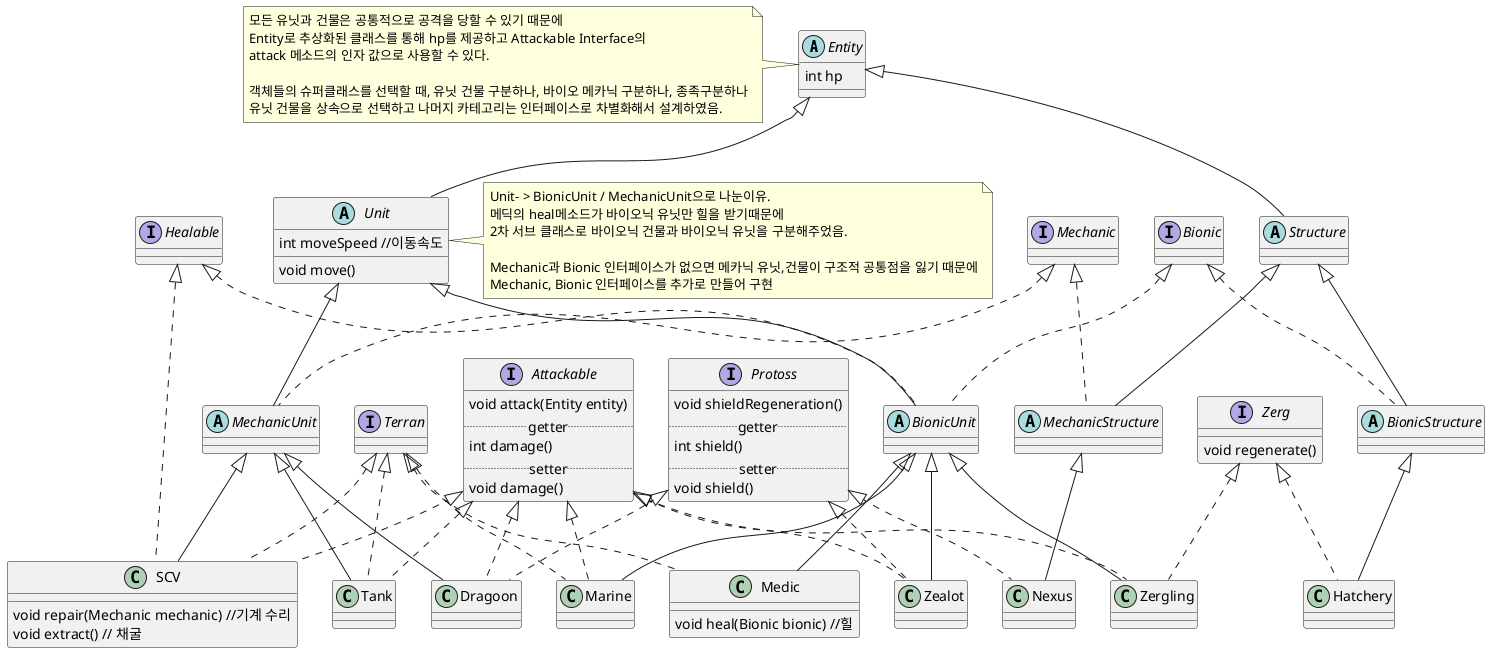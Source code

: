@startuml starcraft
'프로토스와 저그의 고유속성인 쉴드와 자가회복의 특성을 Zerg,Protoss라는 인터페이스로 뺌.
'유닛 Unit과  건물 Structure 이라는 추상클래스
'공격가능함과 Attackable , 힐을 받을 수 있냐 Healalble 을 가리기 위해 인터페이스로 뺌.
'생물인가? Bionic, 기계인가? Mechanic 을 인터페이스로 뺌
'추상클래스인 BionicUnit은 Unit을 상속받고, Healable과 Bionic을 구현.
abstract class Entity{
    int hp

}

abstract class Unit extends Entity {
    int moveSpeed //이동속도
    void move()
}

abstract class Structure extends Entity{

}

interface Terran {

}

interface Zerg {
    void regenerate()
}

interface Protoss {
    void shieldRegeneration()
    ..getter..
    int shield()
    ..setter..
    void shield()
}

interface Healable {

}

interface Attackable {
    void attack(Entity entity)
    ..getter..
    int damage()
    ..setter..
    void damage()
}

interface Bionic {

}

interface Mechanic {

}

abstract class BionicUnit extends Unit implements Healable, Bionic {

}

abstract class BionicStructure extends Structure implements Bionic {

}

abstract class MechanicUnit extends Unit implements Mechanic {

}

abstract class MechanicStructure extends Structure implements Mechanic {

}


class SCV extends MechanicUnit implements Terran, Healable, Attackable {
    void repair(Mechanic mechanic) //기계 수리
    void extract() // 채굴
}

class Marine extends BionicUnit implements Terran, Attackable {

}



class Medic extends BionicUnit implements Terran {
    void heal(Bionic bionic) //힐
}

class Tank extends MechanicUnit implements Terran, Attackable {

}

class Zergling extends BionicUnit implements Zerg, Attackable {

}

class Hatchery extends BionicStructure implements Zerg {

}

class Zealot extends BionicUnit implements Protoss, Attackable {

}

class Dragoon extends MechanicUnit implements Protoss, Attackable {

}

class Nexus extends MechanicStructure implements Protoss {

}


note left of Entity
모든 유닛과 건물은 공통적으로 공격을 당할 수 있기 때문에
Entity로 추상화된 클래스를 통해 hp를 제공하고 Attackable Interface의
attack 메소드의 인자 값으로 사용할 수 있다.

객체들의 슈퍼클래스를 선택할 때, 유닛 건물 구분하나, 바이오 메카닉 구분하나, 종족구분하나
유닛 건물을 상속으로 선택하고 나머지 카테고리는 인터페이스로 차별화해서 설계하였음.
end note

note right of Unit
Unit- > BionicUnit / MechanicUnit으로 나눈이유.
메딕의 heal메소드가 바이오닉 유닛만 힐을 받기때문에
2차 서브 클래스로 바이오닉 건물과 바이오닉 유닛을 구분해주었음.

Mechanic과 Bionic 인터페이스가 없으면 메카닉 유닛,건물이 구조적 공통점을 잃기 때문에
Mechanic, Bionic 인터페이스를 추가로 만들어 구현
end note




@enduml
